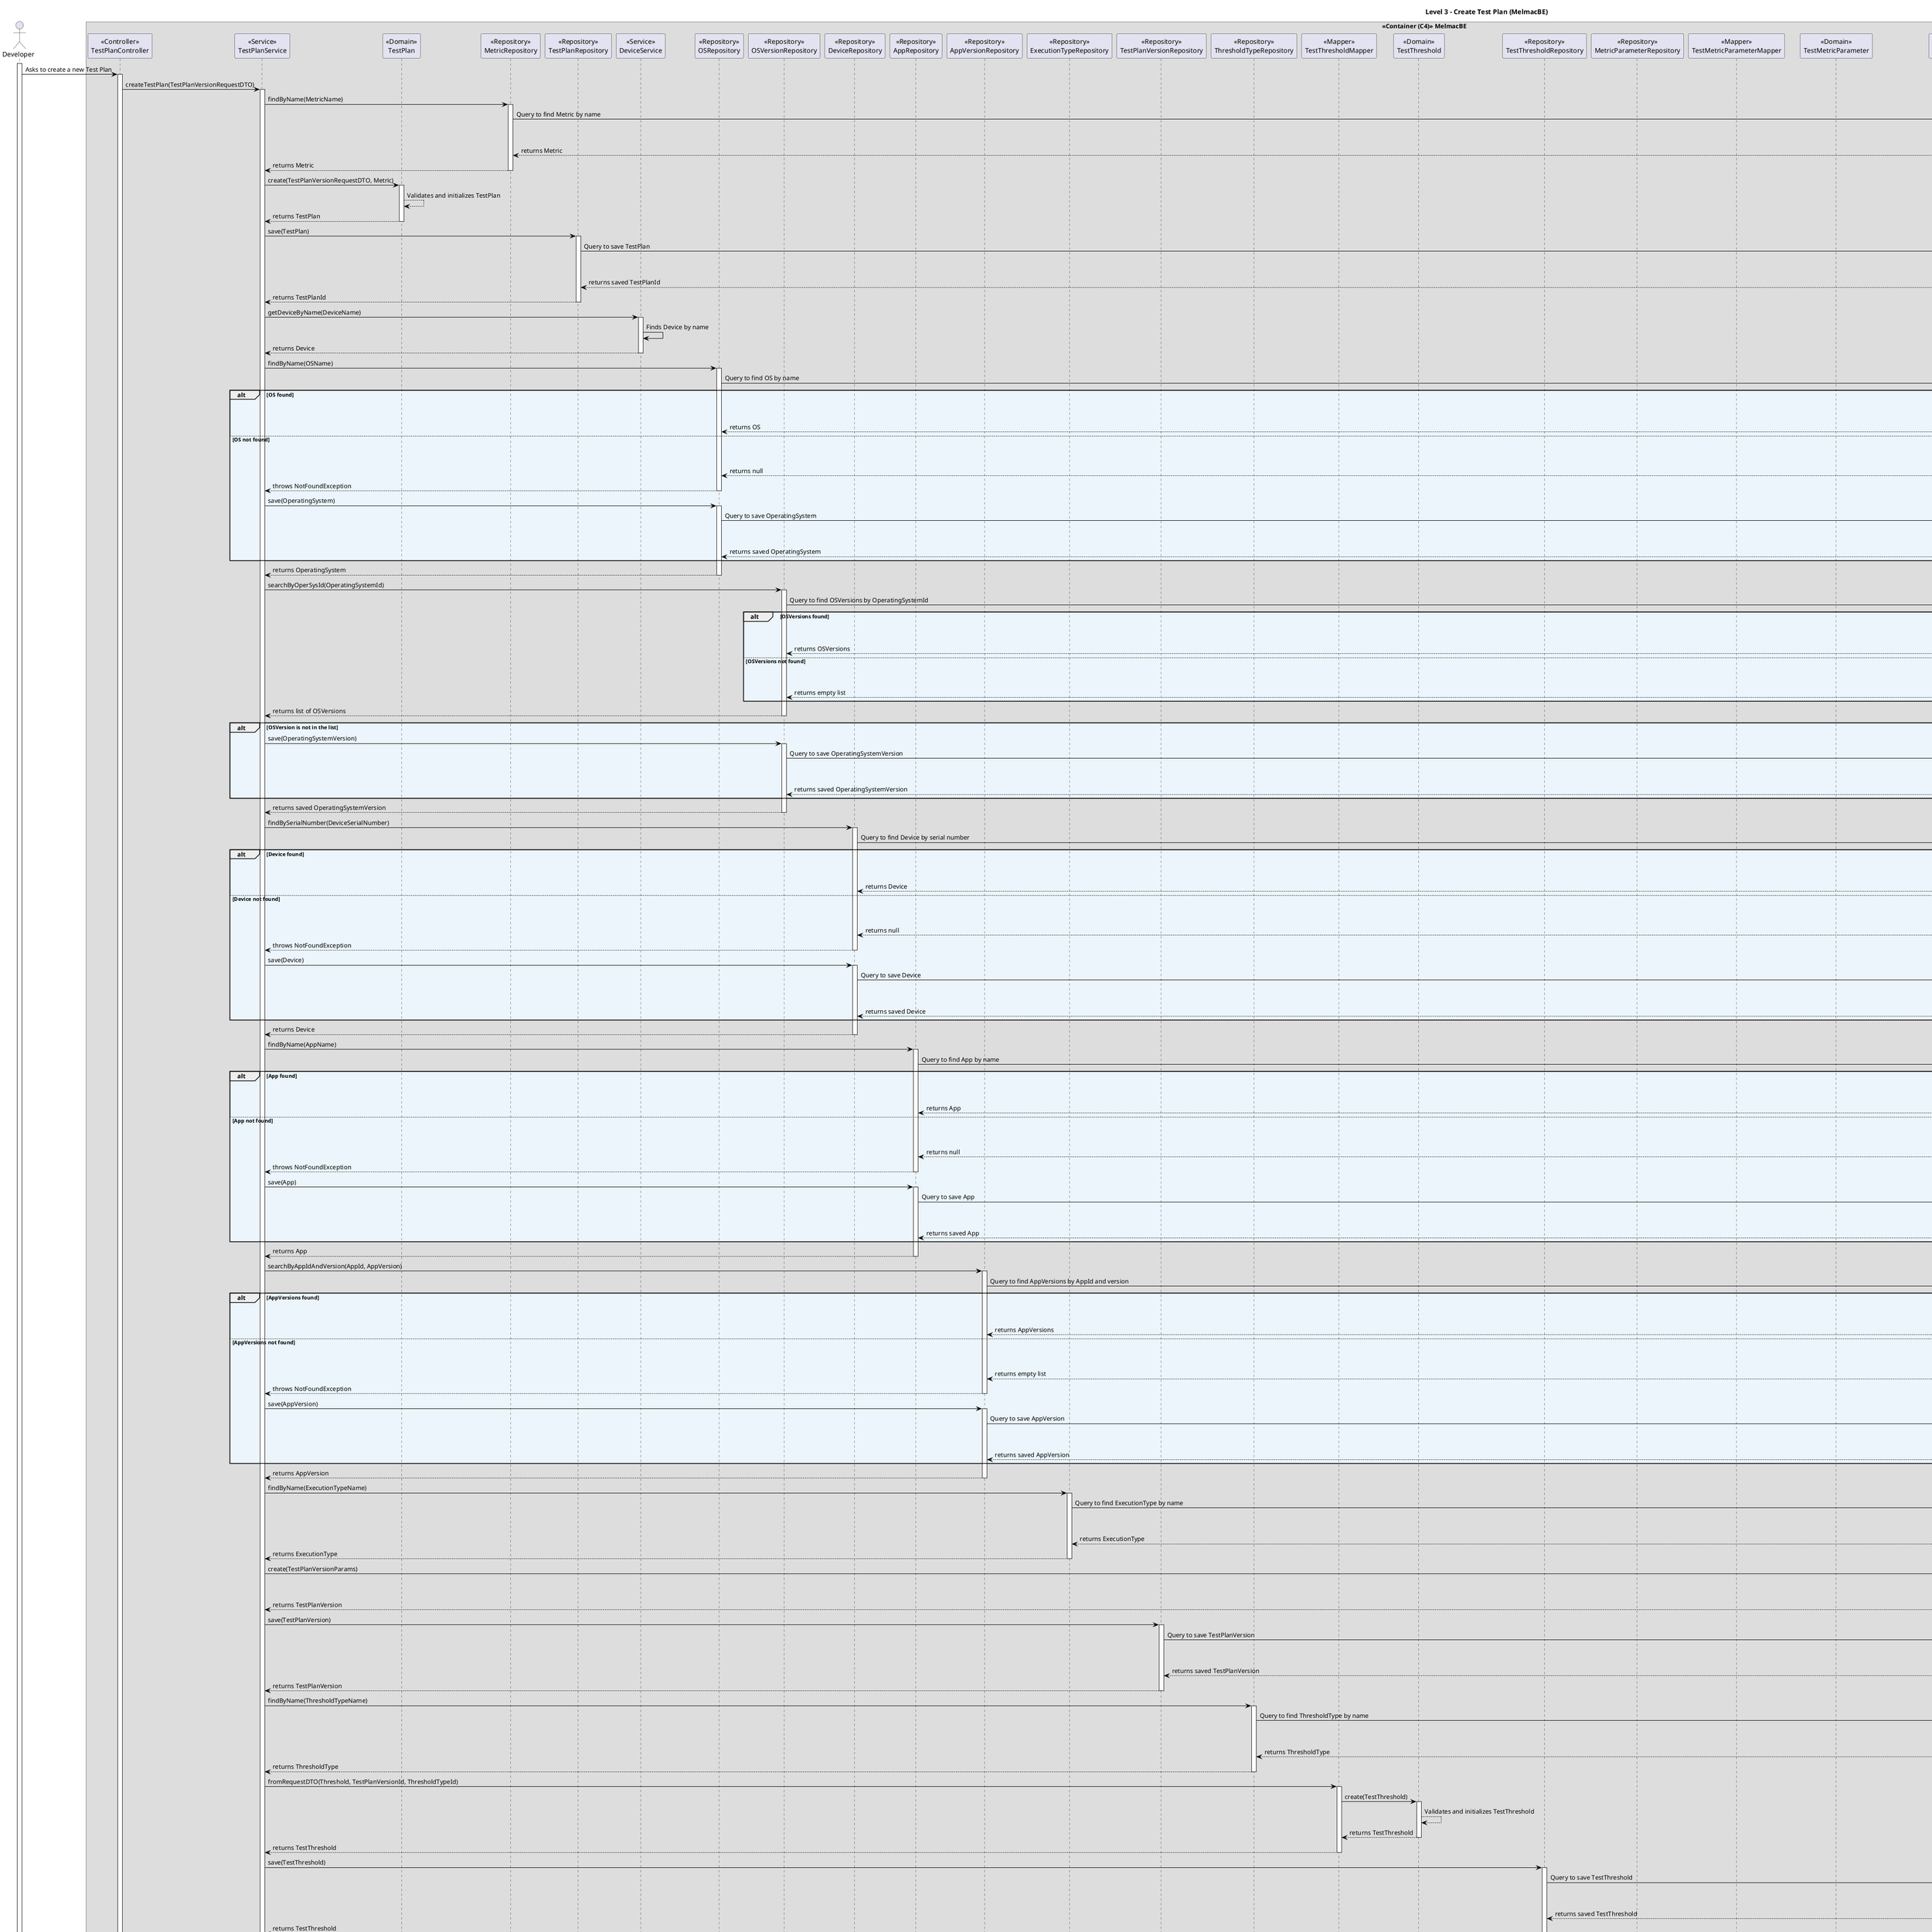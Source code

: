 @startuml L3-PV-UC02

title Level 3 - Create Test Plan (MelmacBE)

hide empty members

skinparam class {
    BackgroundColor<<valueObject>> #D6EAF8
    BackgroundColor<<root>> #FDEBD0
    BackgroundColor<<service>> #D1F2EB
    BackgroundColor #FEF9E7
    ArrowColor Black
}

skinparam package {
    BackgroundColor #EBF5FB
}

actor Developer as D

box "<<Container (C4)>> MelmacBE"
    participant "<<Controller>>\nTestPlanController" as Controller
    participant "<<Service>>\nTestPlanService" as Service
    participant "<<Domain>>\nTestPlan" as TestPlan
    participant "<<Repository>>\nMetricRepository" as MetricRepo
    participant "<<Repository>>\nTestPlanRepository" as PlanRepo
    participant "<<Service>>\nDeviceService" as DeviceService
    participant "<<Repository>>\nOSRepository" as OSRepo
    participant "<<Repository>>\nOSVersionRepository" as OSVersionRepo
    participant "<<Repository>>\nDeviceRepository" as DeviceRepo
    participant "<<Repository>>\nAppRepository" as AppRepo
    participant "<<Repository>>\nAppVersionRepository" as AppVersionRepo
    participant "<<Repository>>\nExecutionTypeRepository" as ExecutionTypeRepo
    participant "<<Domain>>\nTestPlanVersion" as TestPlanVersion
    participant "<<Repository>>\nTestPlanVersionRepository" as PlanVersionRepo
    participant "<<Repository>>\nThresholdTypeRepository" as ThresholdTypeRepo
    participant "<<Mapper>>\nTestThresholdMapper" as ThresholdMapper
    participant "<<Domain>>\nTestThreshold" as TestThreshold
    participant "<<Repository>>\nTestThresholdRepository" as ThresholdRepo
    participant "<<Repository>>\nMetricParameterRepository" as MetricParameterRepo
    participant "<<Mapper>>\nTestMetricParameterMapper" as MetricParameterMapper
    participant "<<Domain>>\nTestMetricParameter" as TestMetricParameter
    participant "<<Repository>>\nTestMetricParameterRepository" as TestMetricParameterRepo
    participant "<<Mapper>>\nTestExecutionTypeMapper" as ExecutionTypeMapper
    participant "<<Domain>>\nTestExecutionType" as TestExecutionType
    participant "<<Repository>>\nTestExecutionTypeRepository" as TestExecutionTypeRepo
    participant "<<Domain>>\nTestSuiteVersionPlan" as TestSuiteVersionPlan
    participant "<<Repository>>\nTestSuiteVersionPlanRepository" as TestSuiteVersionPlanRepo
    participant "<<Mapper>>\nTestPlanVersionMapper" as TestPlanVersionMapper
    participant "<<DTO>>\nTestPlanVersionDTO" as TestPlanVersion
end box
participant "<<External>>\nDatabase" as DB

activate D
D -> Controller: Asks to create a new Test Plan
activate Controller
Controller -> Service: createTestPlan(TestPlanVersionRequestDTO)
activate Service
Service -> MetricRepo: findByName(MetricName)
activate MetricRepo
MetricRepo -> DB: Query to find Metric by name
activate DB
DB --> DB: Finds Metric
DB --> MetricRepo: returns Metric
deactivate DB
MetricRepo --> Service: returns Metric
deactivate MetricRepo
Service -> TestPlan: create(TestPlanVersionRequestDTO, Metric)
activate TestPlan
TestPlan --> TestPlan: Validates and initializes TestPlan
TestPlan --> Service: returns TestPlan
deactivate TestPlan
Service -> PlanRepo: save(TestPlan)
activate PlanRepo
PlanRepo -> DB: Query to save TestPlan
activate DB
DB --> DB: Saves TestPlan
DB --> PlanRepo: returns saved TestPlanId
deactivate DB
PlanRepo --> Service: returns TestPlanId
deactivate PlanRepo
Service -> DeviceService: getDeviceByName(DeviceName)
activate DeviceService
DeviceService -> DeviceService: Finds Device by name
DeviceService --> Service: returns Device
deactivate DeviceService
Service -> OSRepo: findByName(OSName)
activate OSRepo
OSRepo -> DB: Query to find OS by name
activate DB
alt OS found
    DB --> DB: Finds OS
    DB --> OSRepo: returns OS
else OS not found
    DB --> DB: OS not found
    DB --> OSRepo: returns null
    deactivate DB
    OSRepo --> Service: throws NotFoundException
    deactivate OSRepo
    Service -> OSRepo: save(OperatingSystem)
    activate OSRepo
    OSRepo -> DB: Query to save OperatingSystem
    activate DB
    DB --> DB: Saves OperatingSystem
    DB --> OSRepo: returns saved OperatingSystem
end
deactivate DB
OSRepo --> Service: returns OperatingSystem
deactivate OSRepo
Service -> OSVersionRepo: searchByOperSysId(OperatingSystemId)
activate OSVersionRepo
OSVersionRepo -> DB: Query to find OSVersions by OperatingSystemId
activate DB
alt OSVersions found
    DB --> DB: Finds OSVersions
    DB --> OSVersionRepo: returns OSVersions
else OSVersions not found
    DB --> DB: No OSVersions found
    DB --> OSVersionRepo: returns empty list
end
deactivate DB
OSVersionRepo --> Service: returns list of OSVersions
deactivate OSVersionRepo
alt OSVersion is not in the list
    Service -> OSVersionRepo: save(OperatingSystemVersion)
    activate OSVersionRepo
    OSVersionRepo -> DB: Query to save OperatingSystemVersion
    activate DB
    DB --> DB: Saves OperatingSystemVersion
    DB --> OSVersionRepo: returns saved OperatingSystemVersion
    deactivate DB
end
OSVersionRepo --> Service: returns saved OperatingSystemVersion
deactivate OSVersionRepo
Service -> DeviceRepo: findBySerialNumber(DeviceSerialNumber)
activate DeviceRepo
DeviceRepo -> DB: Query to find Device by serial number
activate DB
alt Device found
    DB --> DB: Finds Device
    DB --> DeviceRepo: returns Device
else Device not found
    DB --> DB: Device not found
    DB --> DeviceRepo: returns null
    deactivate DB
    DeviceRepo --> Service: throws NotFoundException
    deactivate DeviceRepo
    Service -> DeviceRepo: save(Device)
    activate DeviceRepo
    DeviceRepo -> DB: Query to save Device
    activate DB
    DB --> DB: Saves Device
    DB --> DeviceRepo: returns saved Device
    deactivate DB
end
DeviceRepo --> Service: returns Device
deactivate DeviceRepo
Service -> AppRepo: findByName(AppName)
activate AppRepo
AppRepo -> DB: Query to find App by name
activate DB
alt App found
    DB --> DB: Finds App
    DB --> AppRepo: returns App
else App not found
    DB --> DB: App not found
    DB --> AppRepo: returns null
    deactivate DB
    AppRepo --> Service: throws NotFoundException
    deactivate AppRepo
    Service -> AppRepo: save(App)
    activate AppRepo
    AppRepo -> DB: Query to save App
    activate DB
    DB --> DB: Saves App
    DB --> AppRepo: returns saved App
    deactivate DB
end
AppRepo --> Service: returns App
deactivate AppRepo
Service -> AppVersionRepo: searchByAppIdAndVersion(AppId, AppVersion)
activate AppVersionRepo
AppVersionRepo -> DB: Query to find AppVersions by AppId and version
activate DB
alt AppVersions found
    DB --> DB: Finds AppVersions
    DB --> AppVersionRepo: returns AppVersions
else AppVersions not found
    DB --> DB: No AppVersions found
    DB --> AppVersionRepo: returns empty list
    deactivate DB
    AppVersionRepo --> Service: throws NotFoundException
    deactivate AppVersionRepo
    Service -> AppVersionRepo: save(AppVersion)
    activate AppVersionRepo
    AppVersionRepo -> DB: Query to save AppVersion
    activate DB
    DB --> DB: Saves AppVersion
    DB --> AppVersionRepo: returns saved AppVersion
    deactivate DB
end
AppVersionRepo --> Service: returns AppVersion
deactivate AppVersionRepo
Service -> ExecutionTypeRepo: findByName(ExecutionTypeName)
activate ExecutionTypeRepo
ExecutionTypeRepo -> DB: Query to find ExecutionType by name
activate DB
DB --> DB: Finds ExecutionType
DB --> ExecutionTypeRepo: returns ExecutionType
deactivate DB
ExecutionTypeRepo --> Service: returns ExecutionType
deactivate ExecutionTypeRepo
Service -> TestPlanVersion: create(TestPlanVersionParams)
activate TestPlanVersion
TestPlanVersion --> TestPlanVersion: Validates and initializes TestPlanVersion
TestPlanVersion --> Service: returns TestPlanVersion
deactivate TestPlanVersion
Service -> PlanVersionRepo: save(TestPlanVersion)
activate PlanVersionRepo
PlanVersionRepo -> DB: Query to save TestPlanVersion
activate DB
DB --> DB: Saves TestPlanVersion
DB --> PlanVersionRepo: returns saved TestPlanVersion
deactivate DB
PlanVersionRepo --> Service: returns TestPlanVersion
deactivate PlanVersionRepo
Service -> ThresholdTypeRepo: findByName(ThresholdTypeName)
activate ThresholdTypeRepo
ThresholdTypeRepo -> DB: Query to find ThresholdType by name
activate DB
DB --> DB: Finds ThresholdType
DB --> ThresholdTypeRepo: returns ThresholdType
deactivate DB
ThresholdTypeRepo --> Service: returns ThresholdType
deactivate ThresholdTypeRepo
Service -> ThresholdMapper: fromRequestDTO(Threshold, TestPlanVersionId, ThresholdTypeId)
activate ThresholdMapper
ThresholdMapper -> TestThreshold: create(TestThreshold)
activate TestThreshold
TestThreshold --> TestThreshold: Validates and initializes TestThreshold
TestThreshold --> ThresholdMapper: returns TestThreshold
deactivate TestThreshold
ThresholdMapper --> Service: returns TestThreshold
deactivate ThresholdMapper
Service -> ThresholdRepo: save(TestThreshold)
activate ThresholdRepo
ThresholdRepo -> DB: Query to save TestThreshold
activate DB
DB --> DB: Saves TestThreshold
DB --> ThresholdRepo: returns saved TestThreshold
deactivate DB
ThresholdRepo --> Service: returns TestThreshold
deactivate ThresholdRepo
Service -> MetricParameterRepo: findByMetricIdAndName(MetricId, MetricParameterName)
activate MetricParameterRepo
MetricParameterRepo -> DB: Query to find MetricParameter by MetricId and name
activate DB
DB --> DB: Finds MetricParameter
DB --> MetricParameterRepo: returns MetricParameter
deactivate DB
MetricParameterRepo --> Service: returns MetricParameter
deactivate MetricParameterRepo
Service -> MetricParameterMapper: fromRequestDTO(TestMetricParameter, TestPlanVersionId, MetricParameterId)
activate MetricParameterMapper
MetricParameterMapper -> TestMetricParameter: create(TestMetricParameter)
activate TestMetricParameter
TestMetricParameter --> TestMetricParameter: Validates and initializes TestMetricParameter
TestMetricParameter --> MetricParameterMapper: returns TestMetricParameter
deactivate TestMetricParameter
MetricParameterMapper --> Service: returns TestMetricParameter
deactivate MetricParameterMapper
Service -> TestMetricParameterRepo: save(TestMetricParameter)
activate TestMetricParameterRepo
TestMetricParameterRepo -> DB: Query to save TestMetricParameter
activate DB
DB --> DB: Saves TestMetricParameter
DB --> TestMetricParameterRepo: returns saved TestMetricParameter
deactivate DB
TestMetricParameterRepo --> Service: returns TestMetricParameter
deactivate TestMetricParameterRepo
Service -> ExecutionTypeRepo: findByExecutionTypeIdAndName(ExecutionTypeId, ExecutionTypeName)
activate ExecutionTypeRepo
ExecutionTypeRepo -> DB: Query to find ExecutionType by ExecutionTypeId and name
activate DB
DB --> DB: Finds ExecutionType
DB --> ExecutionTypeRepo: returns ExecutionType
deactivate DB
ExecutionTypeRepo --> Service: returns ExecutionType
deactivate ExecutionTypeRepo
Service -> ExecutionTypeMapper: fromRequestDTO(TestExecutionType, TestPlanVersionId, ExecutionTypeId)
activate ExecutionTypeMapper
ExecutionTypeMapper -> TestExecutionType: create(TestExecutionType)
activate TestExecutionType
TestExecutionType --> TestExecutionType: Validates and initializes TestExecutionType
TestExecutionType --> ExecutionTypeMapper: returns TestExecutionType
deactivate TestExecutionType
ExecutionTypeMapper --> Service: returns TestExecutionType
deactivate ExecutionTypeMapper
Service -> TestExecutionTypeRepo: save(TestExecutionType)
activate TestExecutionTypeRepo
TestExecutionTypeRepo -> DB: Query to save TestExecutionType
activate DB
DB --> DB: Saves TestExecutionType
DB --> TestExecutionTypeRepo: returns saved TestExecutionType
deactivate DB
TestExecutionTypeRepo --> Service: returns TestExecutionType
deactivate TestExecutionTypeRepo
Service -> TestSuiteVersionPlan: create(TestSuiteVersionPlanParams)
activate TestSuiteVersionPlan
TestSuiteVersionPlan --> TestSuiteVersionPlan: Validates and initializes TestSuiteVersionPlan
TestSuiteVersionPlan --> Service: returns TestSuiteVersionPlan
deactivate TestSuiteVersionPlan
Service -> TestSuiteVersionPlanRepo: save(TestSuiteVersionPlan)
activate TestSuiteVersionPlanRepo
TestSuiteVersionPlanRepo -> DB: Query to save TestSuiteVersionPlan
activate DB
DB --> DB: Saves TestSuiteVersionPlan
DB --> TestSuiteVersionPlanRepo: returns saved TestSuiteVersionPlan
deactivate DB
TestSuiteVersionPlanRepo --> Service: returns TestSuiteVersionPlan
deactivate TestSuiteVersionPlanRepo
Service -> TestPlanVersionMapper: toDTO(TestPlanVersion)
activate TestPlanVersionMapper
TestPlanVersionMapper -> TestPlanVersion: create(TestPlanVersion)
activate TestPlanVersion
TestPlanVersion --> TestPlanVersion: Validates and initializes TestPlanVersion
TestPlanVersion --> TestPlanVersionMapper: returns TestPlanVersion
deactivate TestPlanVersion
TestPlanVersionMapper --> Service: returns TestPlanVersion
deactivate TestPlanVersionMapper
Service -> Controller: returns TestPlanVersionResponseDTO
deactivate Service
Controller --> D: Confirms Test Plan creation
deactivate Controller
deactivate D

@enduml